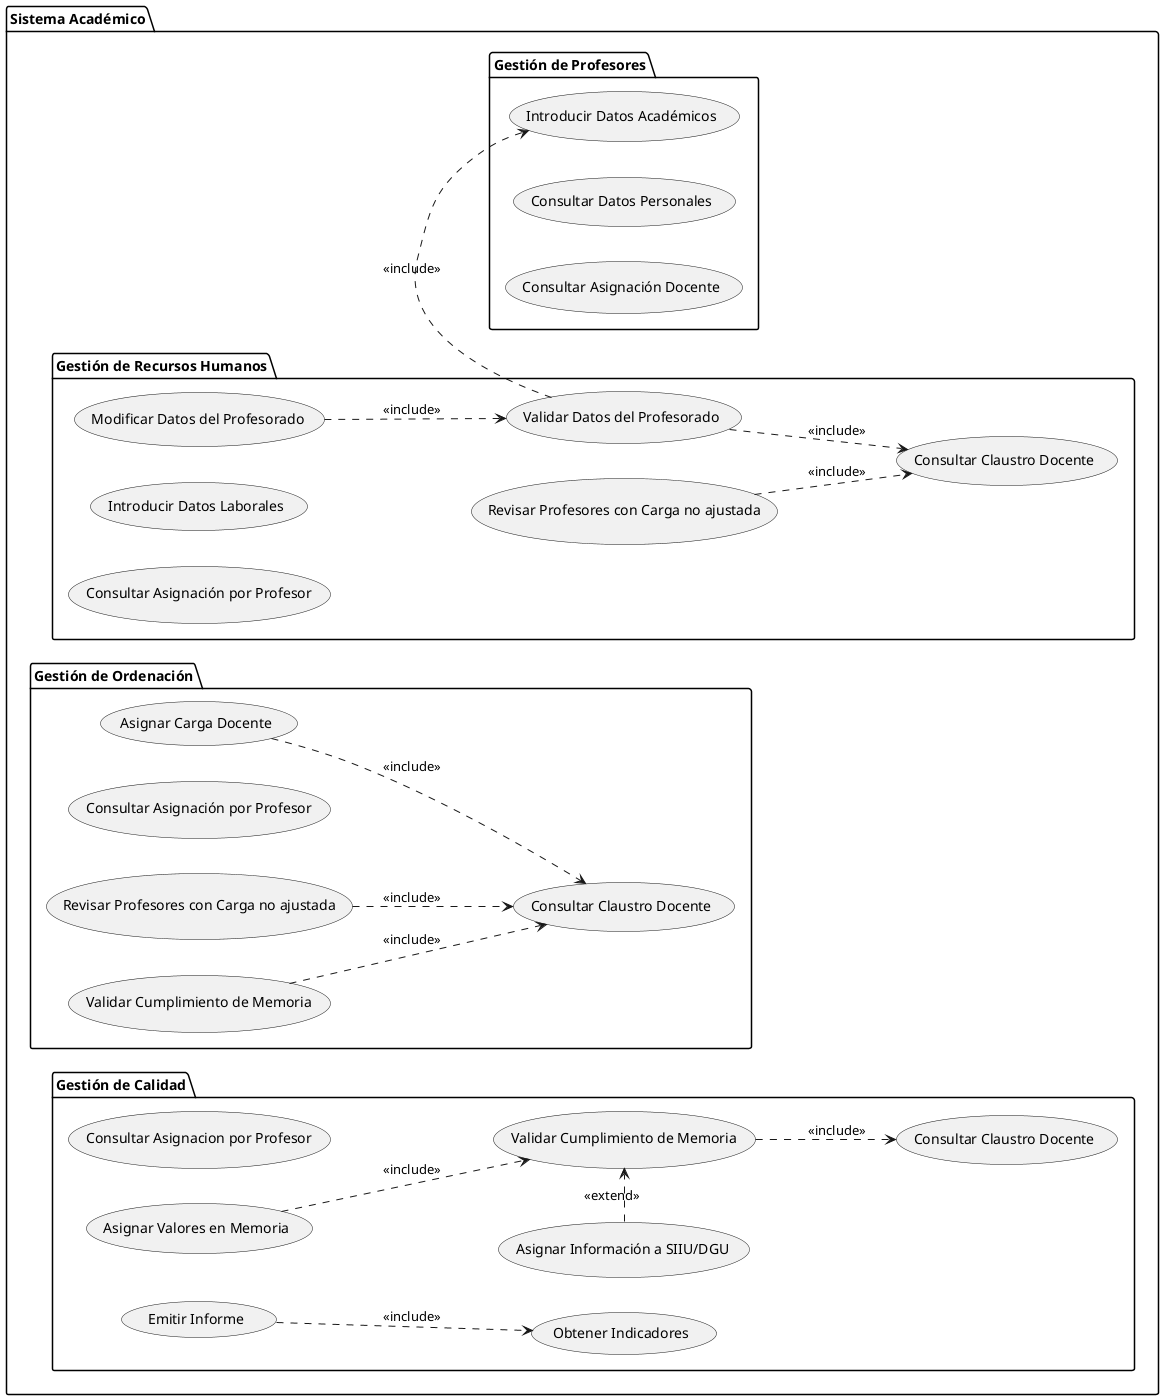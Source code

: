 @startuml
left to right direction

package "Sistema Académico" {
    package "Gestión de Profesores" {
        usecase "Introducir Datos Académicos" as IntroducirExperiencia
        usecase "Consultar Datos Personales" as ConsultarDatosPersonales
        usecase "Consultar Asignación Docente" as ConsultarAsignaciones
    }

    package "Gestión de Recursos Humanos" {
        usecase "Validar Datos del Profesorado" as ValidarDatosRRHH
        usecase "Modificar Datos del Profesorado" as ModificarDatosRRHH
        usecase "Introducir Datos Laborales" as IntroducirContrato
        usecase "Revisar Profesores con Carga no ajustada" as RevisarCargaRRHH
        usecase "Consultar Claustro Docente" as ConsultarClaustroRRHH
        usecase "Consultar Asignación por Profesor" as ConsultarAsignacionRRHH
    }

    package "Gestión de Ordenación" {
        usecase "Asignar Carga Docente" as AsignarCargaOrdenacion
        usecase "Consultar Claustro Docente" as ConsultarClaustroOrdenacion
        usecase "Consultar Asignación por Profesor" as ConsultarAsignacionOrdenacion
        usecase "Revisar Profesores con Carga no ajustada" as RevisarCargaOrdenacion
        usecase "Validar Cumplimiento de Memoria" as RevisarMemoria
    }

    package "Gestión de Calidad" {
        usecase "Consultar Claustro Docente" as ConsultarClaustroCalidad
        usecase "Consultar Asignacion por Profesor" as ConsultarAsignacionCalidad
        usecase "Asignar Valores en Memoria" as AsignarValoresMemoria
        usecase "Asignar Información a SIIU/DGU" as AsignarInformacion
        usecase "Validar Cumplimiento de Memoria" as ValidarMemoria
        usecase "Obtener Indicadores" as ObtenerIndicadores
        usecase "Emitir Informe" as EmitirInforme
    }

    ValidarDatosRRHH ..> ConsultarClaustroRRHH : <<include>>
    ModificarDatosRRHH ..> ValidarDatosRRHH : <<include>>
    RevisarCargaRRHH ..> ConsultarClaustroRRHH : <<include>>
    ValidarDatosRRHH .> IntroducirExperiencia : <<include>>

    AsignarCargaOrdenacion ..> ConsultarClaustroOrdenacion : <<include>>
    RevisarMemoria ..> ConsultarClaustroOrdenacion : <<include>>
    RevisarCargaOrdenacion ..> ConsultarClaustroOrdenacion : <<include>>

    ValidarMemoria ..> ConsultarClaustroCalidad : <<include>>
    EmitirInforme ..> ObtenerIndicadores : <<include>>
    AsignarValoresMemoria ..> ValidarMemoria : <<include>>

    AsignarInformacion .> ValidarMemoria : <<extend>>
}

@enduml